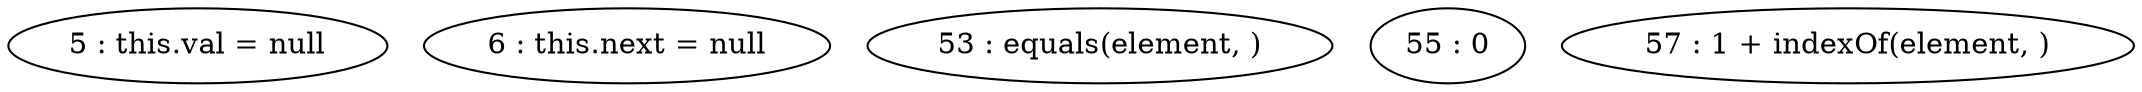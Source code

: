 digraph G {
"5 : this.val = null"
"6 : this.next = null"
"53 : equals(element, )"
"55 : 0"
"57 : 1 + indexOf(element, )"
}